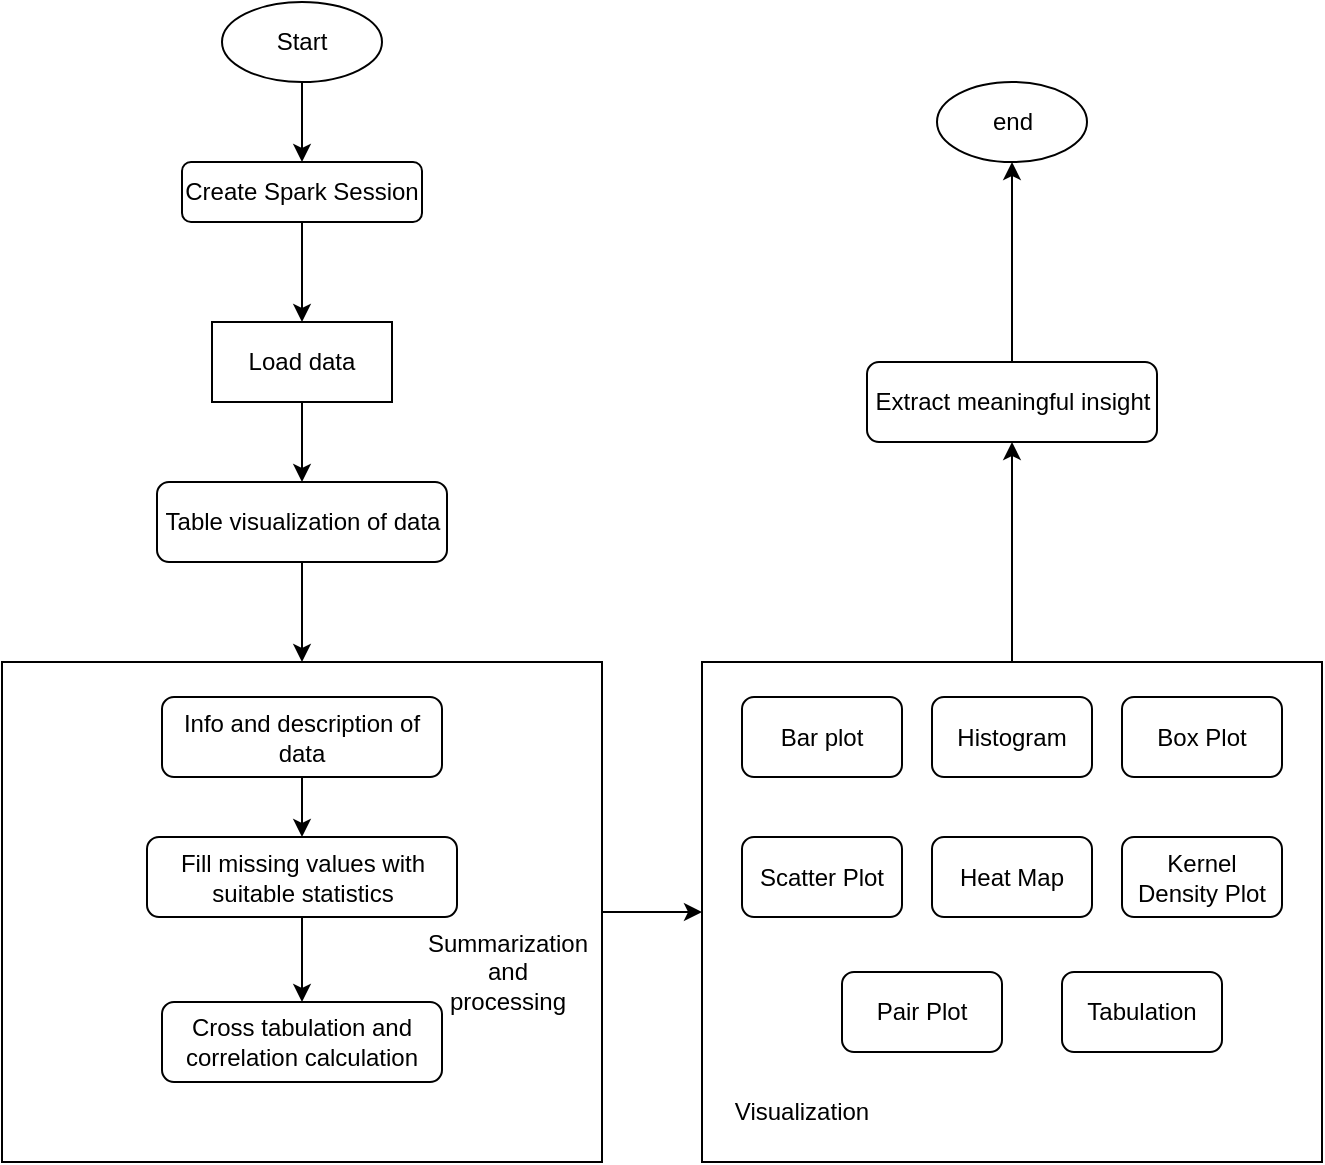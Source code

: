 <mxfile version="15.4.0" type="device"><diagram name="Page-1" id="edf60f1a-56cd-e834-aa8a-f176f3a09ee4"><mxGraphModel dx="1024" dy="608" grid="1" gridSize="10" guides="1" tooltips="1" connect="1" arrows="1" fold="1" page="1" pageScale="1" pageWidth="1100" pageHeight="850" background="none" math="0" shadow="0"><root><mxCell id="0"/><mxCell id="1" parent="0"/><mxCell id="ZkmZdOl87oJpQ0bG7Y7a-27" style="edgeStyle=orthogonalEdgeStyle;rounded=0;orthogonalLoop=1;jettySize=auto;html=1;exitX=1;exitY=0.5;exitDx=0;exitDy=0;" parent="1" source="ZkmZdOl87oJpQ0bG7Y7a-15" target="ZkmZdOl87oJpQ0bG7Y7a-19" edge="1"><mxGeometry relative="1" as="geometry"/></mxCell><mxCell id="ZkmZdOl87oJpQ0bG7Y7a-15" value="" style="rounded=0;whiteSpace=wrap;html=1;" parent="1" vertex="1"><mxGeometry x="290" y="330" width="300" height="250" as="geometry"/></mxCell><mxCell id="ZkmZdOl87oJpQ0bG7Y7a-3" style="edgeStyle=orthogonalEdgeStyle;rounded=0;orthogonalLoop=1;jettySize=auto;html=1;entryX=0.5;entryY=0;entryDx=0;entryDy=0;startArrow=none;" parent="1" source="U0gXzyzodXmMzDgA3aH9-8" target="ZkmZdOl87oJpQ0bG7Y7a-2" edge="1"><mxGeometry relative="1" as="geometry"/></mxCell><mxCell id="U0gXzyzodXmMzDgA3aH9-10" style="edgeStyle=orthogonalEdgeStyle;rounded=0;orthogonalLoop=1;jettySize=auto;html=1;exitX=0.5;exitY=1;exitDx=0;exitDy=0;entryX=0.5;entryY=0;entryDx=0;entryDy=0;" edge="1" parent="1" source="ZkmZdOl87oJpQ0bG7Y7a-1" target="U0gXzyzodXmMzDgA3aH9-8"><mxGeometry relative="1" as="geometry"/></mxCell><mxCell id="ZkmZdOl87oJpQ0bG7Y7a-1" value="Start" style="ellipse;whiteSpace=wrap;html=1;" parent="1" vertex="1"><mxGeometry x="400" width="80" height="40" as="geometry"/></mxCell><mxCell id="ZkmZdOl87oJpQ0bG7Y7a-5" style="edgeStyle=orthogonalEdgeStyle;rounded=0;orthogonalLoop=1;jettySize=auto;html=1;exitX=0.5;exitY=1;exitDx=0;exitDy=0;" parent="1" source="ZkmZdOl87oJpQ0bG7Y7a-2" target="ZkmZdOl87oJpQ0bG7Y7a-4" edge="1"><mxGeometry relative="1" as="geometry"/></mxCell><mxCell id="ZkmZdOl87oJpQ0bG7Y7a-2" value="Load data" style="rounded=0;whiteSpace=wrap;html=1;" parent="1" vertex="1"><mxGeometry x="395" y="160" width="90" height="40" as="geometry"/></mxCell><mxCell id="U0gXzyzodXmMzDgA3aH9-1" style="edgeStyle=orthogonalEdgeStyle;rounded=0;orthogonalLoop=1;jettySize=auto;html=1;exitX=0.5;exitY=1;exitDx=0;exitDy=0;entryX=0.5;entryY=0;entryDx=0;entryDy=0;" edge="1" parent="1" source="ZkmZdOl87oJpQ0bG7Y7a-4" target="ZkmZdOl87oJpQ0bG7Y7a-15"><mxGeometry relative="1" as="geometry"/></mxCell><mxCell id="ZkmZdOl87oJpQ0bG7Y7a-4" value="Table visualization of data" style="rounded=1;whiteSpace=wrap;html=1;" parent="1" vertex="1"><mxGeometry x="367.5" y="240" width="145" height="40" as="geometry"/></mxCell><mxCell id="ZkmZdOl87oJpQ0bG7Y7a-11" style="edgeStyle=orthogonalEdgeStyle;rounded=0;orthogonalLoop=1;jettySize=auto;html=1;exitX=0.5;exitY=1;exitDx=0;exitDy=0;entryX=0.5;entryY=0;entryDx=0;entryDy=0;" parent="1" source="ZkmZdOl87oJpQ0bG7Y7a-8" target="ZkmZdOl87oJpQ0bG7Y7a-10" edge="1"><mxGeometry relative="1" as="geometry"/></mxCell><mxCell id="ZkmZdOl87oJpQ0bG7Y7a-8" value="Info and description of data" style="rounded=1;whiteSpace=wrap;html=1;" parent="1" vertex="1"><mxGeometry x="370" y="347.5" width="140" height="40" as="geometry"/></mxCell><mxCell id="ZkmZdOl87oJpQ0bG7Y7a-14" value="" style="edgeStyle=orthogonalEdgeStyle;rounded=0;orthogonalLoop=1;jettySize=auto;html=1;" parent="1" source="ZkmZdOl87oJpQ0bG7Y7a-10" target="ZkmZdOl87oJpQ0bG7Y7a-12" edge="1"><mxGeometry relative="1" as="geometry"/></mxCell><mxCell id="ZkmZdOl87oJpQ0bG7Y7a-10" value="Fill missing values with suitable statistics" style="rounded=1;whiteSpace=wrap;html=1;" parent="1" vertex="1"><mxGeometry x="362.5" y="417.5" width="155" height="40" as="geometry"/></mxCell><mxCell id="ZkmZdOl87oJpQ0bG7Y7a-12" value="Cross tabulation and correlation calculation" style="rounded=1;whiteSpace=wrap;html=1;" parent="1" vertex="1"><mxGeometry x="370" y="500" width="140" height="40" as="geometry"/></mxCell><mxCell id="ZkmZdOl87oJpQ0bG7Y7a-16" value="Summarization&lt;br&gt;and&lt;br&gt;processing" style="text;html=1;strokeColor=none;fillColor=none;align=center;verticalAlign=middle;whiteSpace=wrap;rounded=0;" parent="1" vertex="1"><mxGeometry x="512.5" y="470" width="60" height="30" as="geometry"/></mxCell><mxCell id="U0gXzyzodXmMzDgA3aH9-6" style="edgeStyle=orthogonalEdgeStyle;rounded=0;orthogonalLoop=1;jettySize=auto;html=1;" edge="1" parent="1" source="ZkmZdOl87oJpQ0bG7Y7a-19" target="U0gXzyzodXmMzDgA3aH9-4"><mxGeometry relative="1" as="geometry"/></mxCell><mxCell id="ZkmZdOl87oJpQ0bG7Y7a-19" value="" style="rounded=0;whiteSpace=wrap;html=1;" parent="1" vertex="1"><mxGeometry x="640" y="330" width="310" height="250" as="geometry"/></mxCell><mxCell id="ZkmZdOl87oJpQ0bG7Y7a-20" value="Bar plot" style="rounded=1;whiteSpace=wrap;html=1;" parent="1" vertex="1"><mxGeometry x="660" y="347.5" width="80" height="40" as="geometry"/></mxCell><mxCell id="ZkmZdOl87oJpQ0bG7Y7a-21" value="Histogram" style="rounded=1;whiteSpace=wrap;html=1;" parent="1" vertex="1"><mxGeometry x="755" y="347.5" width="80" height="40" as="geometry"/></mxCell><mxCell id="ZkmZdOl87oJpQ0bG7Y7a-23" value="Box Plot" style="rounded=1;whiteSpace=wrap;html=1;" parent="1" vertex="1"><mxGeometry x="850" y="347.5" width="80" height="40" as="geometry"/></mxCell><mxCell id="ZkmZdOl87oJpQ0bG7Y7a-24" value="Scatter Plot" style="rounded=1;whiteSpace=wrap;html=1;" parent="1" vertex="1"><mxGeometry x="660" y="417.5" width="80" height="40" as="geometry"/></mxCell><mxCell id="ZkmZdOl87oJpQ0bG7Y7a-25" value="Heat Map&lt;span style=&quot;color: rgba(0 , 0 , 0 , 0) ; font-family: monospace ; font-size: 0px&quot;&gt;%3CmxGraphModel%3E%3Croot%3E%3CmxCell%20id%3D%220%22%2F%3E%3CmxCell%20id%3D%221%22%20parent%3D%220%22%2F%3E%3CmxCell%20id%3D%222%22%20value%3D%22Histogram%22%20style%3D%22rounded%3D1%3BwhiteSpace%3Dwrap%3Bhtml%3D1%3B%22%20vertex%3D%221%22%20parent%3D%221%22%3E%3CmxGeometry%20x%3D%22755%22%20y%3D%22280%22%20width%3D%2280%22%20height%3D%2240%22%20as%3D%22geometry%22%2F%3E%3C%2FmxCell%3E%3C%2Froot%3E%3C%2FmxGraphModel%3E&lt;/span&gt;" style="rounded=1;whiteSpace=wrap;html=1;" parent="1" vertex="1"><mxGeometry x="755" y="417.5" width="80" height="40" as="geometry"/></mxCell><mxCell id="ZkmZdOl87oJpQ0bG7Y7a-26" value="Kernel Density Plot" style="rounded=1;whiteSpace=wrap;html=1;" parent="1" vertex="1"><mxGeometry x="850" y="417.5" width="80" height="40" as="geometry"/></mxCell><mxCell id="ZkmZdOl87oJpQ0bG7Y7a-28" value="Pair Plot" style="rounded=1;whiteSpace=wrap;html=1;" parent="1" vertex="1"><mxGeometry x="710" y="485" width="80" height="40" as="geometry"/></mxCell><mxCell id="ZkmZdOl87oJpQ0bG7Y7a-29" value="Visualization" style="text;html=1;strokeColor=none;fillColor=none;align=center;verticalAlign=middle;whiteSpace=wrap;rounded=0;" parent="1" vertex="1"><mxGeometry x="660" y="540" width="60" height="30" as="geometry"/></mxCell><mxCell id="ZkmZdOl87oJpQ0bG7Y7a-30" value="Tabulation" style="rounded=1;whiteSpace=wrap;html=1;" parent="1" vertex="1"><mxGeometry x="820" y="485" width="80" height="40" as="geometry"/></mxCell><mxCell id="ZkmZdOl87oJpQ0bG7Y7a-31" value="end" style="ellipse;whiteSpace=wrap;html=1;rounded=0;" parent="1" vertex="1"><mxGeometry x="757.5" y="40" width="75" height="40" as="geometry"/></mxCell><mxCell id="U0gXzyzodXmMzDgA3aH9-7" style="edgeStyle=orthogonalEdgeStyle;rounded=0;orthogonalLoop=1;jettySize=auto;html=1;exitX=0.5;exitY=0;exitDx=0;exitDy=0;entryX=0.5;entryY=1;entryDx=0;entryDy=0;" edge="1" parent="1" source="U0gXzyzodXmMzDgA3aH9-4" target="ZkmZdOl87oJpQ0bG7Y7a-31"><mxGeometry relative="1" as="geometry"/></mxCell><mxCell id="U0gXzyzodXmMzDgA3aH9-4" value="Extract meaningful insight" style="rounded=1;whiteSpace=wrap;html=1;" vertex="1" parent="1"><mxGeometry x="722.5" y="180" width="145" height="40" as="geometry"/></mxCell><mxCell id="U0gXzyzodXmMzDgA3aH9-8" value="Create Spark Session" style="rounded=1;whiteSpace=wrap;html=1;" vertex="1" parent="1"><mxGeometry x="380" y="80" width="120" height="30" as="geometry"/></mxCell></root></mxGraphModel></diagram></mxfile>